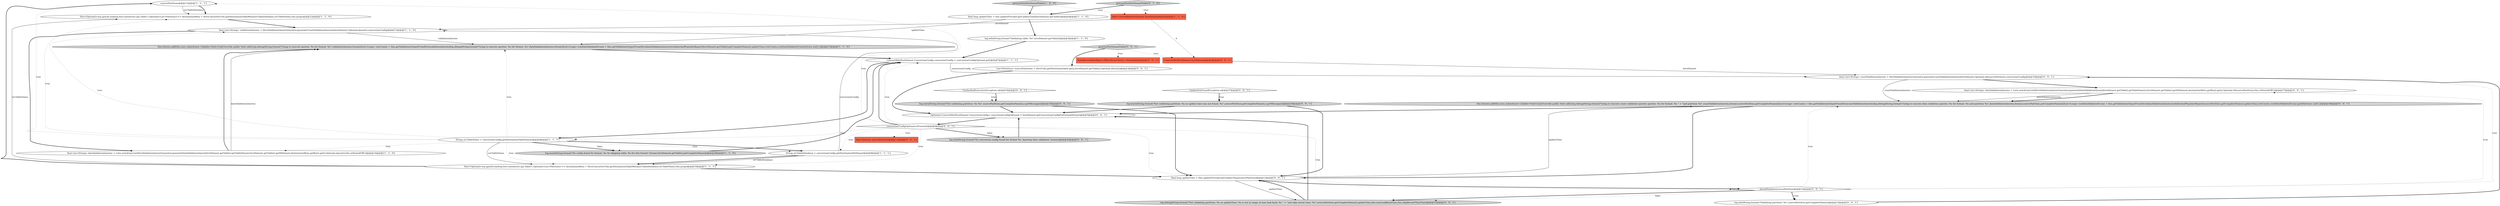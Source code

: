 digraph {
9 [style = filled, label = "sourcePartitions@@@11@@@['1', '1', '1']", fillcolor = white, shape = ellipse image = "AAA0AAABBB1BBB"];
2 [style = filled, label = "final ConvertibleHiveDataset hiveDataset@@@2@@@['1', '1', '0']", fillcolor = tomato, shape = box image = "AAA0AAABBB1BBB"];
11 [style = filled, label = "Pair<Optional<org.apache.hadoop.hive.metastore.api.Table>,Optional<List<Partition>>> destinationMeta = HiveConverterUtils.getDestinationTableMeta(orcTableDatabase,orcTableName,this.props)@@@10@@@['1', '1', '1']", fillcolor = white, shape = ellipse image = "AAA0AAABBB1BBB"];
28 [style = filled, label = "List<Partition> sourcePartitions = HiveUtils.getPartitions(client.get(),hiveDataset.getTable(),Optional.absent())@@@3@@@['0', '0', '1']", fillcolor = white, shape = ellipse image = "AAA0AAABBB3BBB"];
5 [style = filled, label = "final long updateTime = this.updateProvider.getUpdateTime(hiveDataset.getTable())@@@4@@@['1', '1', '0']", fillcolor = white, shape = ellipse image = "AAA0AAABBB1BBB"];
27 [style = filled, label = "log.debug(String.format(\"Not validating partition: %s as updateTime: %s is not in range of max look back: %s \" + \"and skip recent than: %s\",sourcePartition.getCompleteName(),updateTime,this.maxLookBackTime,this.skipRecentThanTime))@@@31@@@['0', '0', '1']", fillcolor = lightgray, shape = ellipse image = "AAA0AAABBB3BBB"];
17 [style = filled, label = "shouldValidate(sourcePartition)@@@14@@@['0', '0', '1']", fillcolor = white, shape = diamond image = "AAA0AAABBB3BBB"];
30 [style = filled, label = "AutoReturnableObject<IMetaStoreClient> client@@@2@@@['0', '0', '1']", fillcolor = tomato, shape = box image = "AAA0AAABBB3BBB"];
29 [style = filled, label = "log.warn(String.format(\"Not validating partition: %s %s\",sourcePartition.getCompleteName(),e.getMessage()))@@@35@@@['0', '0', '1']", fillcolor = lightgray, shape = ellipse image = "AAA0AAABBB3BBB"];
25 [style = filled, label = "final List<String> dataValidationQueries = Lists.newArrayList(HiveValidationQueryGenerator.generateDataValidationQuery(hiveDataset.getTable().getTableName(),hiveDataset.getTable().getDbName(),destinationMeta.getKey().get(),Optional.of(sourcePartition),this.isNestedORC))@@@17@@@['0', '0', '1']", fillcolor = white, shape = ellipse image = "AAA0AAABBB3BBB"];
24 [style = filled, label = "log.warn(String.format(\"Not validating partition: %s as update time was not found. %s\",sourcePartition.getCompleteName(),e.getMessage()))@@@38@@@['0', '0', '1']", fillcolor = lightgray, shape = ellipse image = "AAA0AAABBB3BBB"];
18 [style = filled, label = "log.info(String.format(\"No conversion config found for format %s. Ignoring data validation\",format))@@@43@@@['0', '0', '1']", fillcolor = lightgray, shape = ellipse image = "AAA0AAABBB3BBB"];
14 [style = filled, label = "processNonPartitionedTable['0', '1', '0']", fillcolor = lightgray, shape = diamond image = "AAA0AAABBB2BBB"];
32 [style = filled, label = "UpdateNotFoundException e@@@37@@@['0', '0', '1']", fillcolor = white, shape = diamond image = "AAA0AAABBB3BBB"];
16 [style = filled, label = "processPartitionedTable['0', '0', '1']", fillcolor = lightgray, shape = diamond image = "AAA0AAABBB3BBB"];
26 [style = filled, label = "final Partition sourcePartition@@@11@@@['0', '0', '1']", fillcolor = tomato, shape = box image = "AAA0AAABBB3BBB"];
19 [style = filled, label = "Optional<ConvertibleHiveDataset.ConversionConfig> conversionConfigOptional = hiveDataset.getConversionConfigForFormat(format)@@@5@@@['0', '0', '1']", fillcolor = white, shape = ellipse image = "AAA0AAABBB3BBB"];
13 [style = filled, label = "log.info(String.format(\"Validating table: %s\",hiveDataset.getTable()))@@@5@@@['1', '1', '0']", fillcolor = white, shape = ellipse image = "AAA0AAABBB1BBB"];
15 [style = filled, label = "final List<String> countValidationQueries = HiveValidationQueryGenerator.generateCountValidationQueries(hiveDataset,Optional.of(sourcePartition),conversionConfig)@@@16@@@['0', '0', '1']", fillcolor = white, shape = ellipse image = "AAA0AAABBB3BBB"];
3 [style = filled, label = "Pair<Optional<org.apache.hadoop.hive.metastore.api.Table>,Optional<List<Partition>>> destinationMeta = HiveConverterUtils.getDestinationTableMeta(orcTableDatabase,orcTableName,this.props)@@@12@@@['1', '1', '0']", fillcolor = white, shape = ellipse image = "AAA0AAABBB1BBB"];
7 [style = filled, label = "processNonPartitionedTable['1', '0', '0']", fillcolor = lightgray, shape = diamond image = "AAA0AAABBB1BBB"];
23 [style = filled, label = "conversionConfigOptional.isPresent()@@@6@@@['0', '0', '1']", fillcolor = white, shape = diamond image = "AAA0AAABBB3BBB"];
33 [style = filled, label = "ConvertibleHiveDataset hiveDataset@@@2@@@['0', '0', '1']", fillcolor = tomato, shape = box image = "AAA0AAABBB3BBB"];
21 [style = filled, label = "this.futures.add(this.exec.submit(new Callable<Void>(){@Override public Void call(){log.debug(String.format(\"Going to execute count validation queries queries: %s for format: %s \" + \"and partition %s\",countValidationQueries,format,sourcePartition.getCompleteName()))List<Long> rowCounts = this.getValidationOutputFromHive(countValidationQueries)log.debug(String.format(\"Going to execute data validation queries: %s for format: %s and partition %s\",dataValidationQueries,format,sourcePartition.getCompleteName()))List<Long> rowDataValidatedCount = this.getValidationOutputFromHive(dataValidationQueries)validateAndPopulateReport(sourcePartition.getCompleteName(),updateTime,rowCounts,rowDataValidatedCount.get(0))return null}}))@@@18@@@['0', '0', '1']", fillcolor = lightgray, shape = ellipse image = "AAA0AAABBB3BBB"];
31 [style = filled, label = "log.info(String.format(\"Validating partition: %s\",sourcePartition.getCompleteName()))@@@15@@@['0', '0', '1']", fillcolor = white, shape = ellipse image = "AAA0AAABBB3BBB"];
10 [style = filled, label = "log.warn(String.format(\"No config found for format: %s So skipping table: %s for this format\",format,hiveDataset.getTable().getCompleteName()))@@@28@@@['1', '1', '0']", fillcolor = lightgray, shape = ellipse image = "AAA0AAABBB1BBB"];
0 [style = filled, label = "ConvertibleHiveDataset.ConversionConfig conversionConfig = conversionConfigOptional.get()@@@7@@@['1', '1', '1']", fillcolor = white, shape = ellipse image = "AAA0AAABBB1BBB"];
6 [style = filled, label = "String orcTableName = conversionConfig.getDestinationTableName()@@@8@@@['1', '1', '1']", fillcolor = white, shape = ellipse image = "AAA0AAABBB1BBB"];
1 [style = filled, label = "String orcTableDatabase = conversionConfig.getDestinationDbName()@@@9@@@['1', '1', '1']", fillcolor = white, shape = ellipse image = "AAA0AAABBB1BBB"];
22 [style = filled, label = "UncheckedExecutionException e@@@34@@@['0', '0', '1']", fillcolor = white, shape = diamond image = "AAA0AAABBB3BBB"];
8 [style = filled, label = "this.futures.add(this.exec.submit(new Callable<Void>(){@Override public Void call(){log.debug(String.format(\"Going to execute queries: %s for format: %s\",validationQueries,format))List<Long> rowCounts = this.getValidationOutputFromHive(validationQueries)log.debug(String.format(\"Going to execute queries: %s for format: %s\",dataValidationQueries,format))List<Long> rowDataValidatedCount = this.getValidationOutputFromHive(dataValidationQueries)validateAndPopulateReport(hiveDataset.getTable().getCompleteName(),updateTime,rowCounts,rowDataValidatedCount)return null}}))@@@15@@@['1', '1', '0']", fillcolor = lightgray, shape = ellipse image = "AAA0AAABBB1BBB"];
4 [style = filled, label = "final List<String> dataValidationQueries = Lists.newArrayList(HiveValidationQueryGenerator.generateDataValidationQuery(hiveDataset.getTable().getTableName(),hiveDataset.getTable().getDbName(),destinationMeta.getKey().get(),Optional.absent(),this.isNestedORC))@@@14@@@['1', '1', '0']", fillcolor = white, shape = ellipse image = "AAA0AAABBB1BBB"];
20 [style = filled, label = "final long updateTime = this.updateProvider.getUpdateTime(sourcePartition)@@@13@@@['0', '0', '1']", fillcolor = white, shape = ellipse image = "AAA0AAABBB3BBB"];
12 [style = filled, label = "final List<String> validationQueries = HiveValidationQueryGenerator.generateCountValidationQueries(hiveDataset,Optional.absent(),conversionConfig)@@@13@@@['1', '1', '0']", fillcolor = white, shape = ellipse image = "AAA0AAABBB1BBB"];
11->20 [style = bold, label=""];
7->2 [style = dotted, label="true"];
14->2 [style = dotted, label="true"];
22->29 [style = dotted, label="true"];
0->15 [style = solid, label="conversionConfig"];
20->17 [style = bold, label=""];
24->19 [style = bold, label=""];
32->24 [style = dotted, label="true"];
11->3 [style = solid, label="orcTableName"];
21->19 [style = bold, label=""];
6->11 [style = solid, label="orcTableName"];
2->12 [style = solid, label="hiveDataset"];
0->6 [style = bold, label=""];
12->8 [style = solid, label="validationQueries"];
4->8 [style = solid, label="dataValidationQueries"];
15->21 [style = solid, label="countValidationQueries"];
33->15 [style = solid, label="hiveDataset"];
17->31 [style = bold, label=""];
15->25 [style = bold, label=""];
23->6 [style = dotted, label="true"];
16->30 [style = dotted, label="true"];
6->1 [style = dotted, label="true"];
18->19 [style = bold, label=""];
22->29 [style = bold, label=""];
17->27 [style = dotted, label="false"];
3->12 [style = bold, label=""];
11->9 [style = bold, label=""];
23->0 [style = bold, label=""];
31->15 [style = bold, label=""];
23->9 [style = dotted, label="true"];
16->33 [style = dotted, label="true"];
1->11 [style = bold, label=""];
9->3 [style = solid, label="orcTableDatabase"];
8->0 [style = bold, label=""];
24->20 [style = bold, label=""];
17->31 [style = dotted, label="true"];
6->1 [style = bold, label=""];
29->20 [style = bold, label=""];
23->20 [style = dotted, label="true"];
7->5 [style = bold, label=""];
23->1 [style = dotted, label="true"];
23->26 [style = dotted, label="true"];
17->15 [style = dotted, label="true"];
21->20 [style = bold, label=""];
17->25 [style = dotted, label="true"];
29->19 [style = bold, label=""];
16->28 [style = bold, label=""];
12->4 [style = bold, label=""];
6->9 [style = dotted, label="true"];
6->4 [style = dotted, label="true"];
6->8 [style = dotted, label="true"];
19->23 [style = bold, label=""];
6->10 [style = bold, label=""];
5->13 [style = bold, label=""];
10->0 [style = bold, label=""];
28->19 [style = bold, label=""];
9->3 [style = bold, label=""];
20->21 [style = solid, label="updateTime"];
4->8 [style = bold, label=""];
2->33 [style = dashed, label="0"];
27->19 [style = bold, label=""];
5->8 [style = solid, label="updateTime"];
6->12 [style = dotted, label="true"];
6->11 [style = dotted, label="true"];
17->27 [style = bold, label=""];
1->12 [style = solid, label="conversionConfig"];
6->3 [style = dotted, label="true"];
6->10 [style = dotted, label="false"];
23->17 [style = dotted, label="true"];
25->21 [style = solid, label="dataValidationQueries"];
32->24 [style = bold, label=""];
1->11 [style = solid, label="orcTableDatabase"];
20->27 [style = solid, label="updateTime"];
27->20 [style = bold, label=""];
23->18 [style = bold, label=""];
23->0 [style = dotted, label="true"];
17->21 [style = dotted, label="true"];
25->21 [style = bold, label=""];
23->18 [style = dotted, label="false"];
13->0 [style = bold, label=""];
14->5 [style = bold, label=""];
23->11 [style = dotted, label="true"];
}

